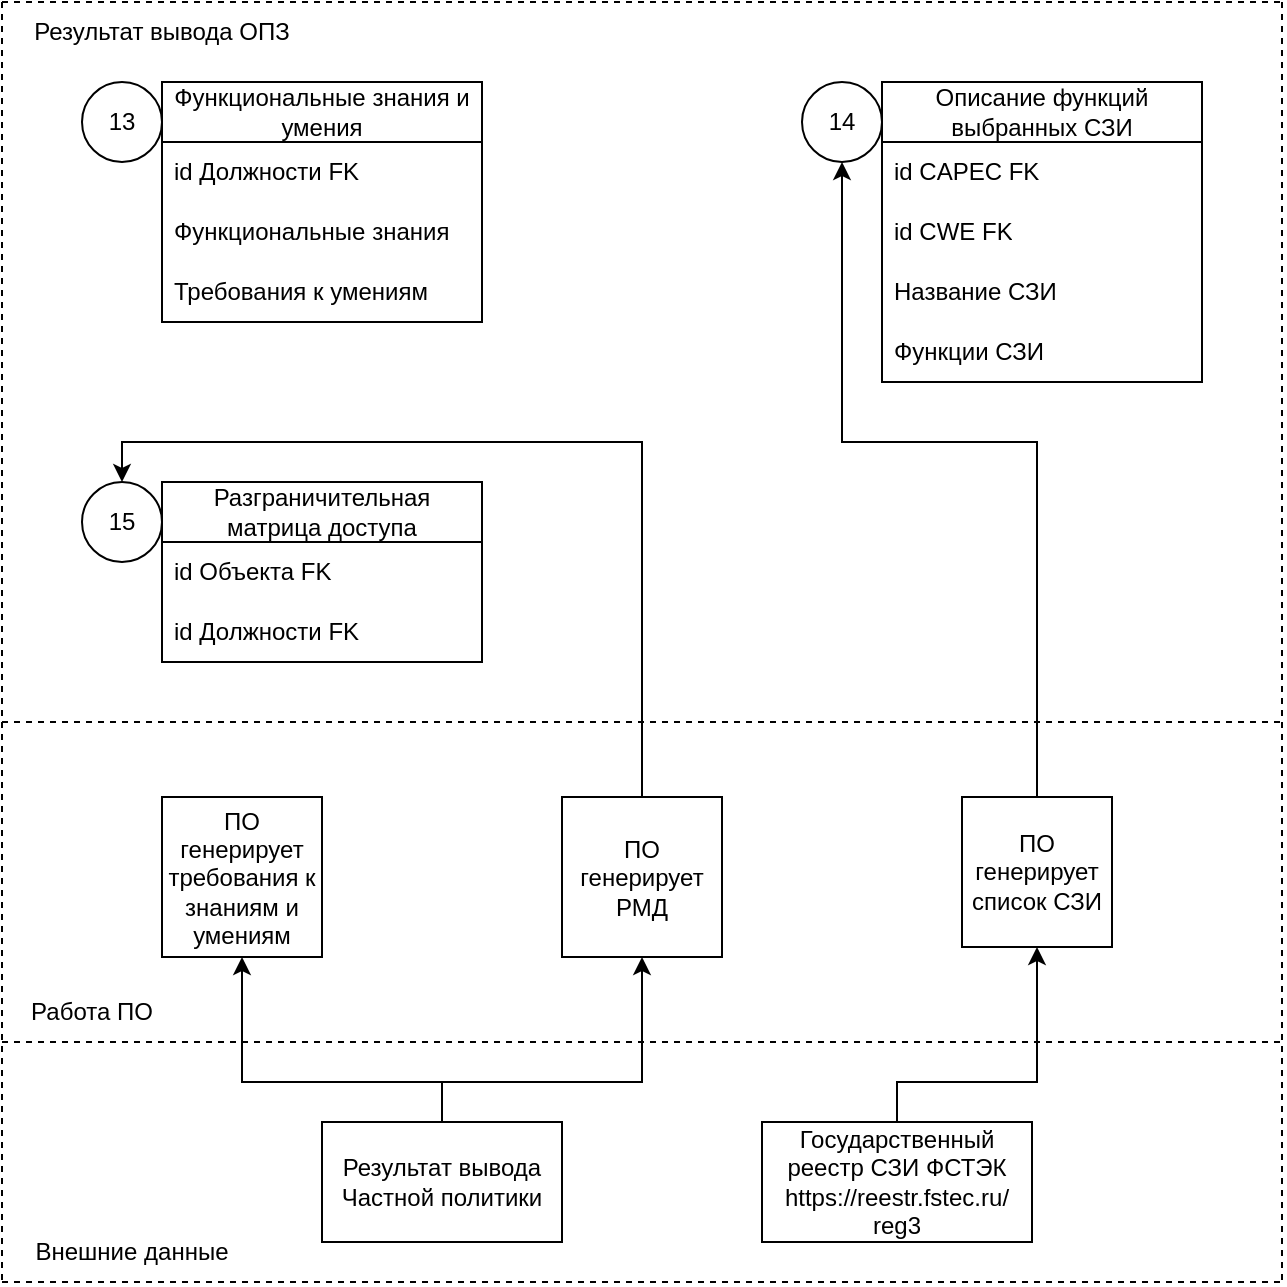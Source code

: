 <mxfile version="24.8.6">
  <diagram name="Страница — 1" id="ICKh0Rubx5kFhzMo8I9A">
    <mxGraphModel dx="1386" dy="783" grid="1" gridSize="10" guides="1" tooltips="1" connect="1" arrows="1" fold="1" page="1" pageScale="1" pageWidth="827" pageHeight="1169" math="0" shadow="0">
      <root>
        <mxCell id="0" />
        <mxCell id="1" parent="0" />
        <mxCell id="rjg_p7jUvO2MHr7AOark-2" value="" style="endArrow=none;dashed=1;html=1;rounded=0;" parent="1" edge="1">
          <mxGeometry width="50" height="50" relative="1" as="geometry">
            <mxPoint x="40" y="200" as="sourcePoint" />
            <mxPoint x="680" y="200" as="targetPoint" />
          </mxGeometry>
        </mxCell>
        <mxCell id="rjg_p7jUvO2MHr7AOark-3" value="" style="endArrow=none;dashed=1;html=1;rounded=0;" parent="1" edge="1">
          <mxGeometry width="50" height="50" relative="1" as="geometry">
            <mxPoint x="40" y="720" as="sourcePoint" />
            <mxPoint x="680" y="720" as="targetPoint" />
          </mxGeometry>
        </mxCell>
        <mxCell id="rjg_p7jUvO2MHr7AOark-4" value="" style="endArrow=none;dashed=1;html=1;rounded=0;" parent="1" edge="1">
          <mxGeometry width="50" height="50" relative="1" as="geometry">
            <mxPoint x="40" y="200" as="sourcePoint" />
            <mxPoint x="40" y="840" as="targetPoint" />
          </mxGeometry>
        </mxCell>
        <mxCell id="rjg_p7jUvO2MHr7AOark-5" value="" style="endArrow=none;dashed=1;html=1;rounded=0;" parent="1" edge="1">
          <mxGeometry width="50" height="50" relative="1" as="geometry">
            <mxPoint x="680" y="200" as="sourcePoint" />
            <mxPoint x="680" y="840" as="targetPoint" />
          </mxGeometry>
        </mxCell>
        <mxCell id="rjg_p7jUvO2MHr7AOark-25" value="Функциональные знания и умения" style="swimlane;fontStyle=0;childLayout=stackLayout;horizontal=1;startSize=30;horizontalStack=0;resizeParent=1;resizeParentMax=0;resizeLast=0;collapsible=1;marginBottom=0;whiteSpace=wrap;html=1;" parent="1" vertex="1">
          <mxGeometry x="120" y="240" width="160" height="120" as="geometry" />
        </mxCell>
        <mxCell id="rjg_p7jUvO2MHr7AOark-26" value="id Должности FK" style="text;strokeColor=none;fillColor=none;align=left;verticalAlign=middle;spacingLeft=4;spacingRight=4;overflow=hidden;points=[[0,0.5],[1,0.5]];portConstraint=eastwest;rotatable=0;whiteSpace=wrap;html=1;" parent="rjg_p7jUvO2MHr7AOark-25" vertex="1">
          <mxGeometry y="30" width="160" height="30" as="geometry" />
        </mxCell>
        <mxCell id="rjg_p7jUvO2MHr7AOark-27" value="Функциональные знания" style="text;strokeColor=none;fillColor=none;align=left;verticalAlign=middle;spacingLeft=4;spacingRight=4;overflow=hidden;points=[[0,0.5],[1,0.5]];portConstraint=eastwest;rotatable=0;whiteSpace=wrap;html=1;" parent="rjg_p7jUvO2MHr7AOark-25" vertex="1">
          <mxGeometry y="60" width="160" height="30" as="geometry" />
        </mxCell>
        <mxCell id="rjg_p7jUvO2MHr7AOark-28" value="Требования к умениям" style="text;strokeColor=none;fillColor=none;align=left;verticalAlign=middle;spacingLeft=4;spacingRight=4;overflow=hidden;points=[[0,0.5],[1,0.5]];portConstraint=eastwest;rotatable=0;whiteSpace=wrap;html=1;" parent="rjg_p7jUvO2MHr7AOark-25" vertex="1">
          <mxGeometry y="90" width="160" height="30" as="geometry" />
        </mxCell>
        <mxCell id="rjg_p7jUvO2MHr7AOark-29" value="Описание функций выбранных СЗИ" style="swimlane;fontStyle=0;childLayout=stackLayout;horizontal=1;startSize=30;horizontalStack=0;resizeParent=1;resizeParentMax=0;resizeLast=0;collapsible=1;marginBottom=0;whiteSpace=wrap;html=1;" parent="1" vertex="1">
          <mxGeometry x="480" y="240" width="160" height="150" as="geometry" />
        </mxCell>
        <mxCell id="rjg_p7jUvO2MHr7AOark-30" value="id CAPEC FK" style="text;strokeColor=none;fillColor=none;align=left;verticalAlign=middle;spacingLeft=4;spacingRight=4;overflow=hidden;points=[[0,0.5],[1,0.5]];portConstraint=eastwest;rotatable=0;whiteSpace=wrap;html=1;" parent="rjg_p7jUvO2MHr7AOark-29" vertex="1">
          <mxGeometry y="30" width="160" height="30" as="geometry" />
        </mxCell>
        <mxCell id="rjg_p7jUvO2MHr7AOark-31" value="id CWE FK" style="text;strokeColor=none;fillColor=none;align=left;verticalAlign=middle;spacingLeft=4;spacingRight=4;overflow=hidden;points=[[0,0.5],[1,0.5]];portConstraint=eastwest;rotatable=0;whiteSpace=wrap;html=1;" parent="rjg_p7jUvO2MHr7AOark-29" vertex="1">
          <mxGeometry y="60" width="160" height="30" as="geometry" />
        </mxCell>
        <mxCell id="rjg_p7jUvO2MHr7AOark-32" value="Название СЗИ" style="text;strokeColor=none;fillColor=none;align=left;verticalAlign=middle;spacingLeft=4;spacingRight=4;overflow=hidden;points=[[0,0.5],[1,0.5]];portConstraint=eastwest;rotatable=0;whiteSpace=wrap;html=1;" parent="rjg_p7jUvO2MHr7AOark-29" vertex="1">
          <mxGeometry y="90" width="160" height="30" as="geometry" />
        </mxCell>
        <mxCell id="A5OP5Wsb49NKZ3MXhjeG-15" value="Функции СЗИ" style="text;strokeColor=none;fillColor=none;align=left;verticalAlign=middle;spacingLeft=4;spacingRight=4;overflow=hidden;points=[[0,0.5],[1,0.5]];portConstraint=eastwest;rotatable=0;whiteSpace=wrap;html=1;" parent="rjg_p7jUvO2MHr7AOark-29" vertex="1">
          <mxGeometry y="120" width="160" height="30" as="geometry" />
        </mxCell>
        <mxCell id="rjg_p7jUvO2MHr7AOark-33" value="Разграничительная матрица доступа" style="swimlane;fontStyle=0;childLayout=stackLayout;horizontal=1;startSize=30;horizontalStack=0;resizeParent=1;resizeParentMax=0;resizeLast=0;collapsible=1;marginBottom=0;whiteSpace=wrap;html=1;" parent="1" vertex="1">
          <mxGeometry x="120" y="440" width="160" height="90" as="geometry" />
        </mxCell>
        <mxCell id="rjg_p7jUvO2MHr7AOark-34" value="id Объекта FK" style="text;strokeColor=none;fillColor=none;align=left;verticalAlign=middle;spacingLeft=4;spacingRight=4;overflow=hidden;points=[[0,0.5],[1,0.5]];portConstraint=eastwest;rotatable=0;whiteSpace=wrap;html=1;" parent="rjg_p7jUvO2MHr7AOark-33" vertex="1">
          <mxGeometry y="30" width="160" height="30" as="geometry" />
        </mxCell>
        <mxCell id="rjg_p7jUvO2MHr7AOark-35" value="id Должности FK" style="text;strokeColor=none;fillColor=none;align=left;verticalAlign=middle;spacingLeft=4;spacingRight=4;overflow=hidden;points=[[0,0.5],[1,0.5]];portConstraint=eastwest;rotatable=0;whiteSpace=wrap;html=1;" parent="rjg_p7jUvO2MHr7AOark-33" vertex="1">
          <mxGeometry y="60" width="160" height="30" as="geometry" />
        </mxCell>
        <mxCell id="32Z1vDWWWOsfgA5ii7ON-23" style="edgeStyle=orthogonalEdgeStyle;rounded=0;orthogonalLoop=1;jettySize=auto;html=1;exitX=0.5;exitY=0;exitDx=0;exitDy=0;entryX=0.5;entryY=1;entryDx=0;entryDy=0;" edge="1" parent="1" source="Uabi27Ls0RjpIvT9uaum-6" target="cj-KoUkA17Is79wx5rCt-2">
          <mxGeometry relative="1" as="geometry">
            <Array as="points">
              <mxPoint x="558" y="420" />
              <mxPoint x="460" y="420" />
            </Array>
          </mxGeometry>
        </mxCell>
        <mxCell id="Uabi27Ls0RjpIvT9uaum-6" value="ПО генерирует список СЗИ" style="whiteSpace=wrap;html=1;aspect=fixed;" parent="1" vertex="1">
          <mxGeometry x="520" y="597.5" width="75" height="75" as="geometry" />
        </mxCell>
        <mxCell id="cj-KoUkA17Is79wx5rCt-1" value="13" style="ellipse;whiteSpace=wrap;html=1;aspect=fixed;" parent="1" vertex="1">
          <mxGeometry x="80" y="240" width="40" height="40" as="geometry" />
        </mxCell>
        <mxCell id="cj-KoUkA17Is79wx5rCt-2" value="14" style="ellipse;whiteSpace=wrap;html=1;aspect=fixed;" parent="1" vertex="1">
          <mxGeometry x="440" y="240" width="40" height="40" as="geometry" />
        </mxCell>
        <mxCell id="cj-KoUkA17Is79wx5rCt-3" value="15" style="ellipse;whiteSpace=wrap;html=1;aspect=fixed;" parent="1" vertex="1">
          <mxGeometry x="80" y="440" width="40" height="40" as="geometry" />
        </mxCell>
        <mxCell id="32Z1vDWWWOsfgA5ii7ON-5" style="edgeStyle=orthogonalEdgeStyle;rounded=0;orthogonalLoop=1;jettySize=auto;html=1;exitX=0.5;exitY=0;exitDx=0;exitDy=0;entryX=0.5;entryY=0;entryDx=0;entryDy=0;" edge="1" parent="1" source="cj-KoUkA17Is79wx5rCt-20" target="cj-KoUkA17Is79wx5rCt-3">
          <mxGeometry relative="1" as="geometry" />
        </mxCell>
        <mxCell id="cj-KoUkA17Is79wx5rCt-20" value="ПО генерирует РМД" style="whiteSpace=wrap;html=1;aspect=fixed;" parent="1" vertex="1">
          <mxGeometry x="320" y="597.5" width="80" height="80" as="geometry" />
        </mxCell>
        <mxCell id="32Z1vDWWWOsfgA5ii7ON-20" style="edgeStyle=orthogonalEdgeStyle;rounded=0;orthogonalLoop=1;jettySize=auto;html=1;exitX=0.5;exitY=0;exitDx=0;exitDy=0;entryX=0.5;entryY=1;entryDx=0;entryDy=0;" edge="1" parent="1" source="32Z1vDWWWOsfgA5ii7ON-1" target="32Z1vDWWWOsfgA5ii7ON-3">
          <mxGeometry relative="1" as="geometry">
            <Array as="points">
              <mxPoint x="260" y="740" />
              <mxPoint x="160" y="740" />
            </Array>
          </mxGeometry>
        </mxCell>
        <mxCell id="32Z1vDWWWOsfgA5ii7ON-21" style="edgeStyle=orthogonalEdgeStyle;rounded=0;orthogonalLoop=1;jettySize=auto;html=1;exitX=0.5;exitY=0;exitDx=0;exitDy=0;entryX=0.5;entryY=1;entryDx=0;entryDy=0;" edge="1" parent="1" source="32Z1vDWWWOsfgA5ii7ON-1" target="cj-KoUkA17Is79wx5rCt-20">
          <mxGeometry relative="1" as="geometry">
            <Array as="points">
              <mxPoint x="260" y="740" />
              <mxPoint x="360" y="740" />
            </Array>
          </mxGeometry>
        </mxCell>
        <mxCell id="32Z1vDWWWOsfgA5ii7ON-1" value="Результат вывода Частной политики" style="rounded=0;whiteSpace=wrap;html=1;" vertex="1" parent="1">
          <mxGeometry x="200" y="760" width="120" height="60" as="geometry" />
        </mxCell>
        <mxCell id="32Z1vDWWWOsfgA5ii7ON-17" style="edgeStyle=orthogonalEdgeStyle;rounded=0;orthogonalLoop=1;jettySize=auto;html=1;exitX=0.5;exitY=0;exitDx=0;exitDy=0;entryX=0.5;entryY=1;entryDx=0;entryDy=0;" edge="1" parent="1" source="32Z1vDWWWOsfgA5ii7ON-2" target="Uabi27Ls0RjpIvT9uaum-6">
          <mxGeometry relative="1" as="geometry">
            <Array as="points">
              <mxPoint x="488" y="740" />
              <mxPoint x="558" y="740" />
            </Array>
          </mxGeometry>
        </mxCell>
        <mxCell id="32Z1vDWWWOsfgA5ii7ON-2" value="Государственный реестр СЗИ ФСТЭК&lt;br&gt;https://reestr.&lt;span style=&quot;background-color: initial;&quot;&gt;fstec.ru/&lt;/span&gt;&lt;div&gt;&lt;span style=&quot;background-color: initial;&quot;&gt;reg3&lt;/span&gt;&lt;/div&gt;" style="rounded=0;whiteSpace=wrap;html=1;" vertex="1" parent="1">
          <mxGeometry x="420" y="760" width="135" height="60" as="geometry" />
        </mxCell>
        <mxCell id="32Z1vDWWWOsfgA5ii7ON-3" value="ПО генерирует требования к знаниям и умениям" style="whiteSpace=wrap;html=1;aspect=fixed;" vertex="1" parent="1">
          <mxGeometry x="120" y="597.5" width="80" height="80" as="geometry" />
        </mxCell>
        <mxCell id="32Z1vDWWWOsfgA5ii7ON-7" value="" style="endArrow=none;dashed=1;html=1;rounded=0;" edge="1" parent="1">
          <mxGeometry width="50" height="50" relative="1" as="geometry">
            <mxPoint x="40" y="560" as="sourcePoint" />
            <mxPoint x="680" y="560" as="targetPoint" />
          </mxGeometry>
        </mxCell>
        <mxCell id="32Z1vDWWWOsfgA5ii7ON-8" value="" style="endArrow=none;dashed=1;html=1;rounded=0;" edge="1" parent="1">
          <mxGeometry width="50" height="50" relative="1" as="geometry">
            <mxPoint x="40" y="840" as="sourcePoint" />
            <mxPoint x="680" y="840" as="targetPoint" />
          </mxGeometry>
        </mxCell>
        <mxCell id="32Z1vDWWWOsfgA5ii7ON-14" value="Результат вывода ОПЗ" style="text;html=1;align=center;verticalAlign=middle;whiteSpace=wrap;rounded=0;" vertex="1" parent="1">
          <mxGeometry x="40" y="200" width="160" height="30" as="geometry" />
        </mxCell>
        <mxCell id="32Z1vDWWWOsfgA5ii7ON-15" value="Работа ПО" style="text;html=1;align=center;verticalAlign=middle;whiteSpace=wrap;rounded=0;" vertex="1" parent="1">
          <mxGeometry x="40" y="690" width="90" height="30" as="geometry" />
        </mxCell>
        <mxCell id="32Z1vDWWWOsfgA5ii7ON-22" value="Внешние данные" style="text;html=1;align=center;verticalAlign=middle;whiteSpace=wrap;rounded=0;" vertex="1" parent="1">
          <mxGeometry x="40" y="810" width="130" height="30" as="geometry" />
        </mxCell>
      </root>
    </mxGraphModel>
  </diagram>
</mxfile>
